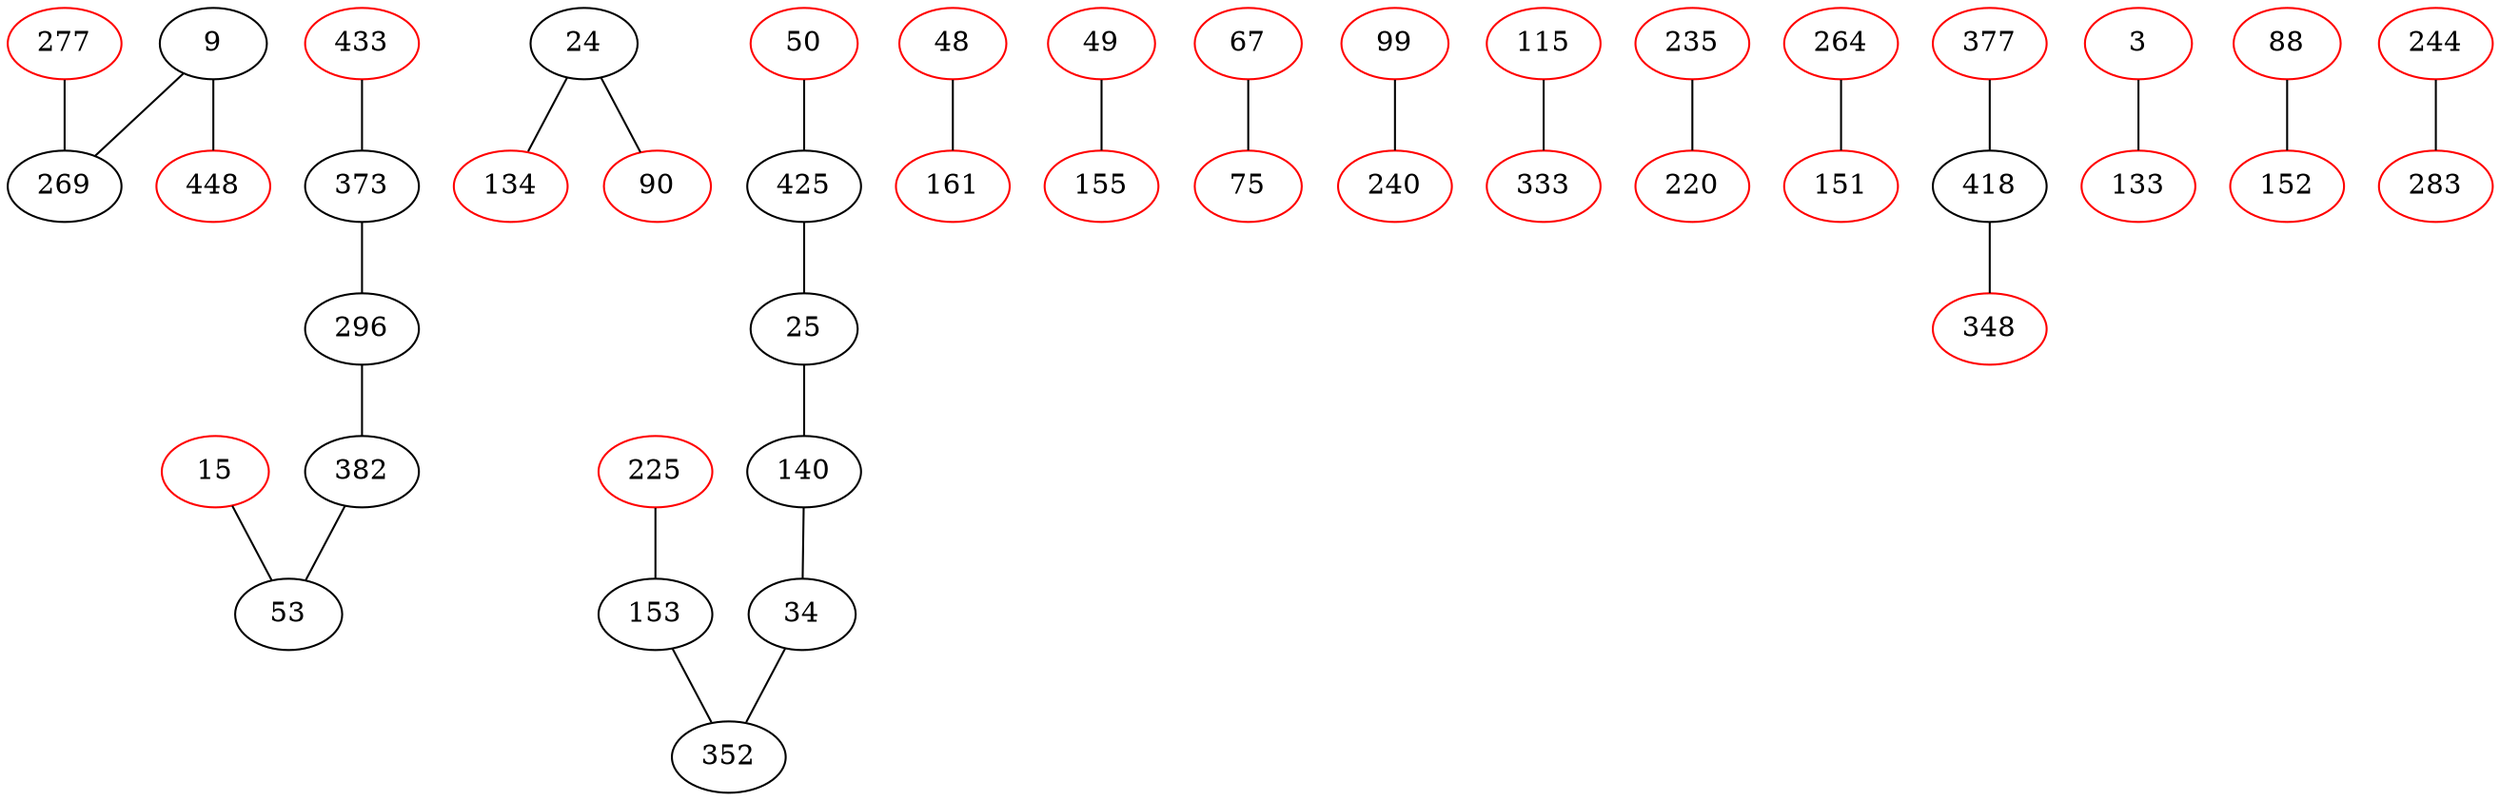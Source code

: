 strict graph G {
9 -- 269;
15 -- 53;
24 -- 134;
25 -- 140;
34 -- 352;
48 -- 161;
49 -- 155;
50 -- 425;
53 -- 15;
67 -- 75;
75 -- 67;
99 -- 240;
115 -- 333;
134 -- 24;
140 -- 34;
153 -- 352;
155 -- 49;
225 -- 153;
235 -- 220;
240 -- 99;
264 -- 151;
269 -- 9;
277 -- 269;
296 -- 382;
333 -- 115;
352 -- 153;
373 -- 296;
382 -- 53;
418 -- 348;
425 -- 25;
433 -- 373;
3 -- 133;
9 -- 448;
24 -- 90;
25 -- 425;
34 -- 140;
53 -- 382;
88 -- 152;
90 -- 24;
133 -- 3;
140 -- 25;
151 -- 264;
152 -- 88;
153 -- 225;
161 -- 48;
220 -- 235;
244 -- 283;
269 -- 277;
283 -- 244;
296 -- 373;
348 -- 418;
352 -- 34;
373 -- 433;
377 -- 418;
382 -- 296;
418 -- 377;
425 -- 50;
448 -- 9;
3[color=red];
9
15[color=red];
24
25
34
48[color=red];
49[color=red];
50[color=red];
53
67[color=red];
75[color=red];
88[color=red];
90[color=red];
99[color=red];
115[color=red];
133[color=red];
134[color=red];
140
151[color=red];
152[color=red];
153
155[color=red];
161[color=red];
220[color=red];
225[color=red];
235[color=red];
240[color=red];
244[color=red];
264[color=red];
269
277[color=red];
283[color=red];
296
333[color=red];
348[color=red];
352
373
377[color=red];
382
418
425
433[color=red];
448[color=red];
}
